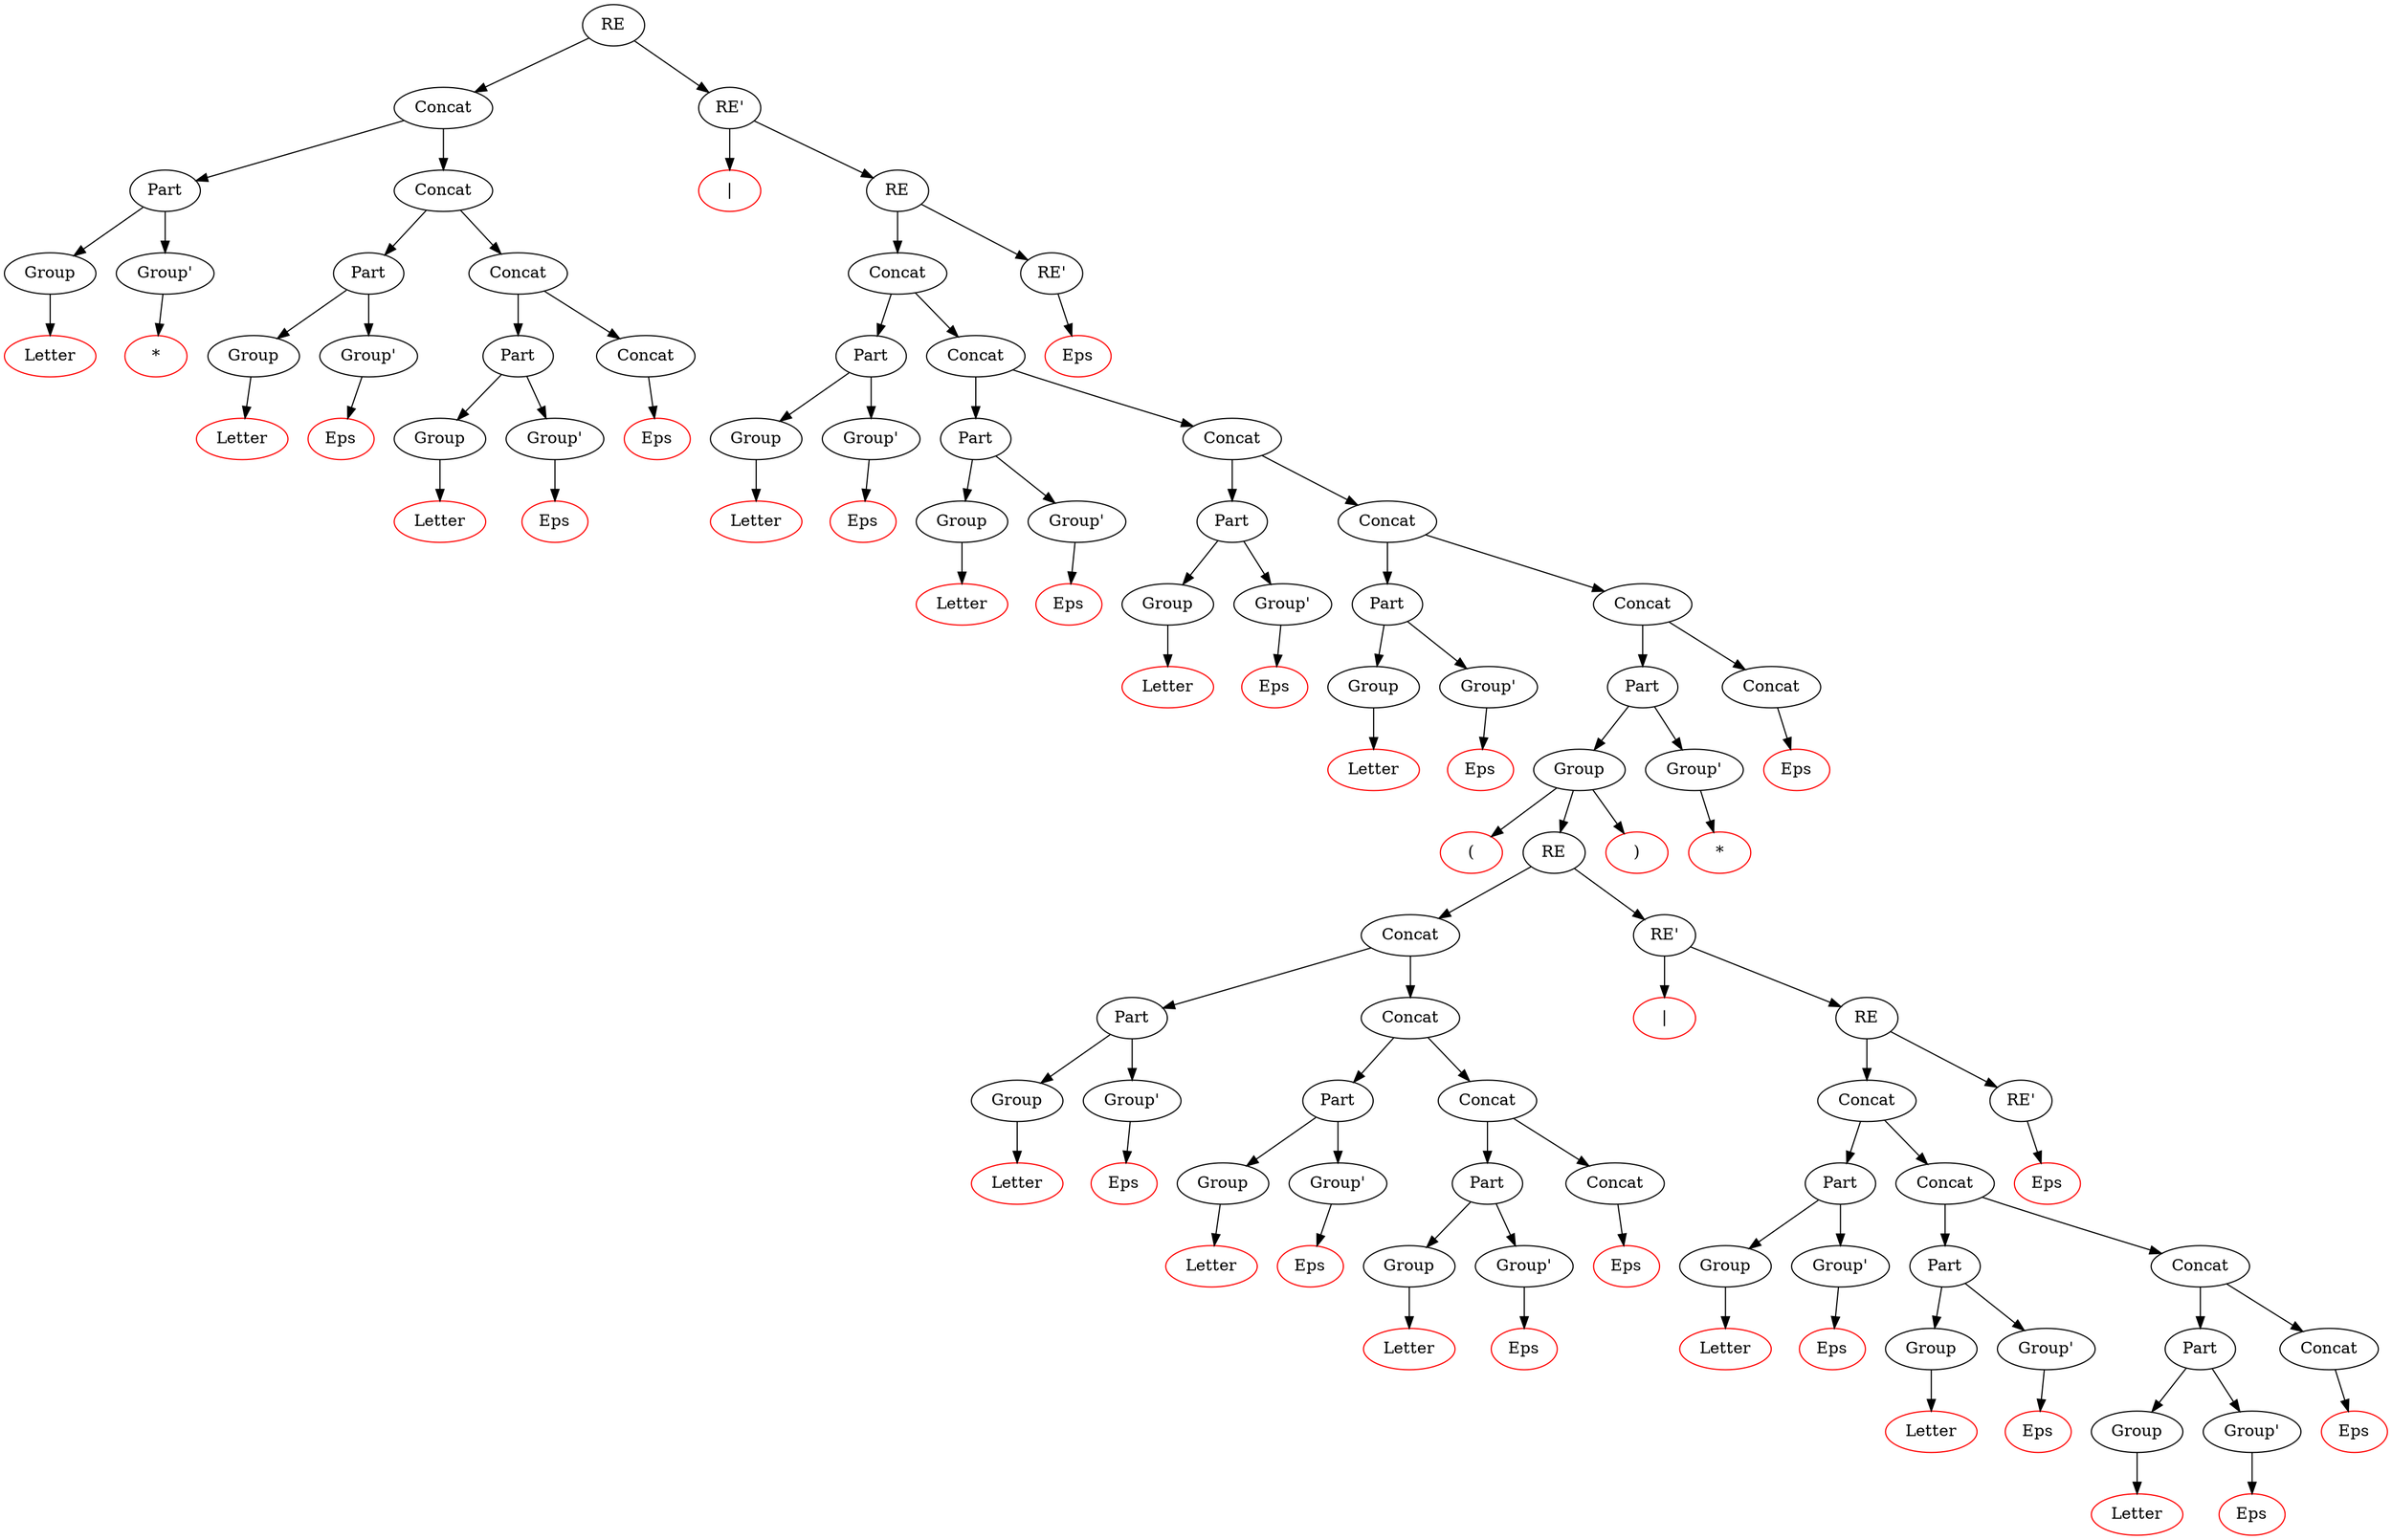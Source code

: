 digraph Tree {
1782113663 [label="RE"];
1782113663 -> {1450821318, 668849042};
1450821318 [label="Concat"];
1450821318 -> {434176574, 2096057945};
434176574 [label="Part"];
434176574 -> {1689843956, 766572210};
1689843956 [label="Group"];
1689843956 -> {1020391880};
1020391880 [label="Letter", color=red];
1020391880 -> {};
766572210 [label="Group'"];
766572210 -> {859417998};
859417998 [label="*", color=red];
859417998 -> {};
2096057945 [label="Concat"];
2096057945 -> {5592464, 1830712962};
5592464 [label="Part"];
5592464 -> {1112280004, 1013423070};
1112280004 [label="Group"];
1112280004 -> {380936215};
380936215 [label="Letter", color=red];
380936215 -> {};
1013423070 [label="Group'"];
1013423070 -> {142638629};
142638629 [label="Eps", color=red];
142638629 -> {};
1830712962 [label="Concat"];
1830712962 -> {707806938, 705265961};
707806938 [label="Part"];
707806938 -> {428746855, 317983781};
428746855 [label="Group"];
428746855 -> {987405879};
987405879 [label="Letter", color=red];
987405879 -> {};
317983781 [label="Group'"];
317983781 -> {1555845260};
1555845260 [label="Eps", color=red];
1555845260 -> {};
705265961 [label="Concat"];
705265961 -> {874088044};
874088044 [label="Eps", color=red];
874088044 -> {};
668849042 [label="RE'"];
668849042 -> {104739310, 1761291320};
104739310 [label="|", color=red];
104739310 -> {};
1761291320 [label="RE"];
1761291320 -> {1451043227, 783286238};
1451043227 [label="Concat"];
1451043227 -> {1500056228, 1749186397};
1500056228 [label="Part"];
1500056228 -> {1464642111, 105704967};
1464642111 [label="Group"];
1464642111 -> {392292416};
392292416 [label="Letter", color=red];
392292416 -> {};
105704967 [label="Group'"];
105704967 -> {1818402158};
1818402158 [label="Eps", color=red];
1818402158 -> {};
1749186397 [label="Concat"];
1749186397 -> {1590550415, 1058025095};
1590550415 [label="Part"];
1590550415 -> {665576141, 1599771323};
665576141 [label="Group"];
665576141 -> {1876631416};
1876631416 [label="Letter", color=red];
1876631416 -> {};
1599771323 [label="Group'"];
1599771323 -> {1359044626};
1359044626 [label="Eps", color=red];
1359044626 -> {};
1058025095 [label="Concat"];
1058025095 -> {692342133, 578866604};
692342133 [label="Part"];
692342133 -> {353842779, 1338823963};
353842779 [label="Group"];
353842779 -> {1156060786};
1156060786 [label="Letter", color=red];
1156060786 -> {};
1338823963 [label="Group'"];
1338823963 -> {1612799726};
1612799726 [label="Eps", color=red];
1612799726 -> {};
578866604 [label="Concat"];
578866604 -> {1286084959, 1709537756};
1286084959 [label="Part"];
1286084959 -> {1639622804, 184966243};
1639622804 [label="Group"];
1639622804 -> {124313277};
124313277 [label="Letter", color=red];
124313277 -> {};
184966243 [label="Group'"];
184966243 -> {1225616405};
1225616405 [label="Eps", color=red];
1225616405 -> {};
1709537756 [label="Concat"];
1709537756 -> {2101842856, 1151020327};
2101842856 [label="Part"];
2101842856 -> {88579647, 654845766};
88579647 [label="Group"];
88579647 -> {1712536284, 2080166188, 1123225098};
1712536284 [label="(", color=red];
1712536284 -> {};
2080166188 [label="RE"];
2080166188 -> {606548741, 1528637575};
606548741 [label="Concat"];
606548741 -> {1190524793, 472654579};
1190524793 [label="Part"];
1190524793 -> {26117480, 870698190};
26117480 [label="Group"];
26117480 -> {1514322932};
1514322932 [label="Letter", color=red];
1514322932 -> {};
870698190 [label="Group'"];
870698190 -> {654582261};
654582261 [label="Eps", color=red];
654582261 -> {};
472654579 [label="Concat"];
472654579 -> {1389647288, 1330278544};
1389647288 [label="Part"];
1389647288 -> {1634198, 110456297};
1634198 [label="Group"];
1634198 -> {1989972246};
1989972246 [label="Letter", color=red];
1989972246 -> {};
110456297 [label="Group'"];
110456297 -> {1791930789};
1791930789 [label="Eps", color=red];
1791930789 -> {};
1330278544 [label="Concat"];
1330278544 -> {762152757, 12209492};
762152757 [label="Part"];
762152757 -> {314337396, 232824863};
314337396 [label="Group"];
314337396 -> {1282788025};
1282788025 [label="Letter", color=red];
1282788025 -> {};
232824863 [label="Group'"];
232824863 -> {519569038};
519569038 [label="Eps", color=red];
519569038 -> {};
12209492 [label="Concat"];
12209492 -> {1870252780};
1870252780 [label="Eps", color=red];
1870252780 -> {};
1528637575 [label="RE'"];
1528637575 -> {1729199940, 97730845};
1729199940 [label="|", color=red];
1729199940 -> {};
97730845 [label="RE"];
97730845 -> {611437735, 100555887};
611437735 [label="Concat"];
611437735 -> {1769597131, 1983747920};
1769597131 [label="Part"];
1769597131 -> {1543727556, 736709391};
1543727556 [label="Group"];
1543727556 -> {225493257};
225493257 [label="Letter", color=red];
225493257 -> {};
736709391 [label="Group'"];
736709391 -> {401424608};
401424608 [label="Eps", color=red];
401424608 -> {};
1983747920 [label="Concat"];
1983747920 -> {1348949648, 834133664};
1348949648 [label="Part"];
1348949648 -> {985934102, 1205044462};
985934102 [label="Group"];
985934102 -> {761960786};
761960786 [label="Letter", color=red];
761960786 -> {};
1205044462 [label="Group'"];
1205044462 -> {581374081};
581374081 [label="Eps", color=red];
581374081 -> {};
834133664 [label="Concat"];
834133664 -> {959447386, 1654589030};
959447386 [label="Part"];
959447386 -> {466002798, 33524623};
466002798 [label="Group"];
466002798 -> {947679291};
947679291 [label="Letter", color=red];
947679291 -> {};
33524623 [label="Group'"];
33524623 -> {575335780};
575335780 [label="Eps", color=red];
575335780 -> {};
1654589030 [label="Concat"];
1654589030 -> {205125520};
205125520 [label="Eps", color=red];
205125520 -> {};
100555887 [label="RE'"];
100555887 -> {1911006827};
1911006827 [label="Eps", color=red];
1911006827 -> {};
1123225098 [label=")", color=red];
1123225098 -> {};
654845766 [label="Group'"];
654845766 -> {717356484};
717356484 [label="*", color=red];
717356484 -> {};
1151020327 [label="Concat"];
1151020327 -> {1595212853};
1595212853 [label="Eps", color=red];
1595212853 -> {};
783286238 [label="RE'"];
783286238 -> {475266352};
475266352 [label="Eps", color=red];
475266352 -> {};

}